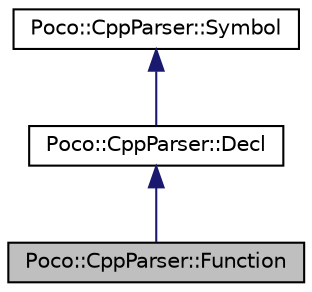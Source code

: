 digraph "Poco::CppParser::Function"
{
 // LATEX_PDF_SIZE
  edge [fontname="Helvetica",fontsize="10",labelfontname="Helvetica",labelfontsize="10"];
  node [fontname="Helvetica",fontsize="10",shape=record];
  Node1 [label="Poco::CppParser::Function",height=0.2,width=0.4,color="black", fillcolor="grey75", style="filled", fontcolor="black",tooltip="This class represents a (member) function declaration."];
  Node2 -> Node1 [dir="back",color="midnightblue",fontsize="10",style="solid"];
  Node2 [label="Poco::CppParser::Decl",height=0.2,width=0.4,color="black", fillcolor="white", style="filled",URL="$classPoco_1_1CppParser_1_1Decl.html",tooltip=" "];
  Node3 -> Node2 [dir="back",color="midnightblue",fontsize="10",style="solid"];
  Node3 [label="Poco::CppParser::Symbol",height=0.2,width=0.4,color="black", fillcolor="white", style="filled",URL="$classPoco_1_1CppParser_1_1Symbol.html",tooltip=" "];
}
